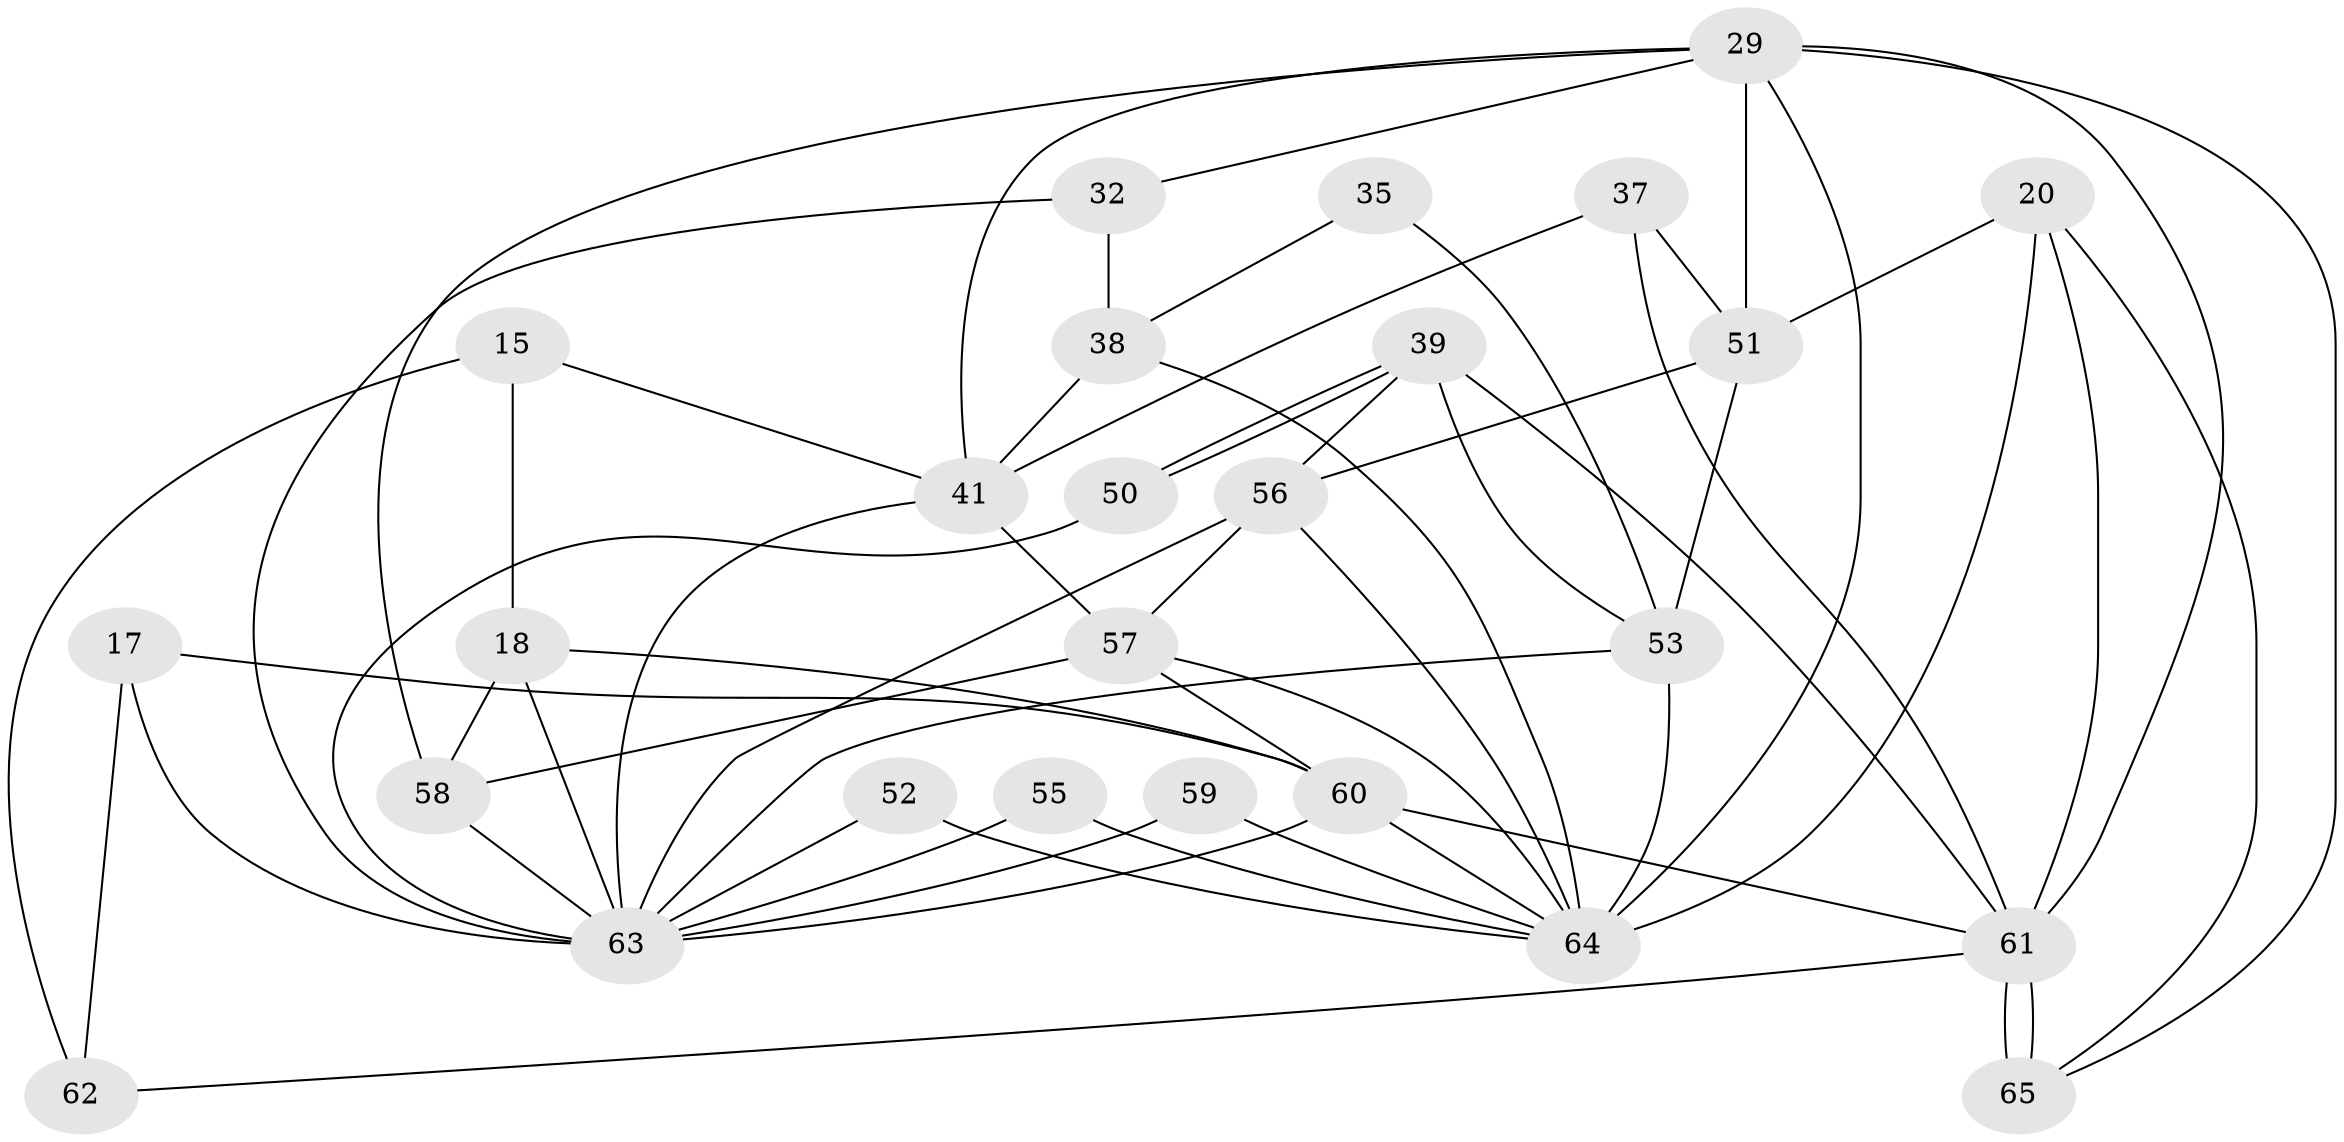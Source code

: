 // original degree distribution, {4: 0.26153846153846155, 3: 0.2923076923076923, 2: 0.12307692307692308, 5: 0.18461538461538463, 7: 0.046153846153846156, 8: 0.015384615384615385, 6: 0.07692307692307693}
// Generated by graph-tools (version 1.1) at 2025/53/03/04/25 21:53:27]
// undirected, 26 vertices, 60 edges
graph export_dot {
graph [start="1"]
  node [color=gray90,style=filled];
  15;
  17 [super="+12"];
  18 [super="+2"];
  20;
  29 [super="+26"];
  32 [super="+22"];
  35;
  37;
  38 [super="+11"];
  39;
  41 [super="+30"];
  50;
  51 [super="+31"];
  52;
  53 [super="+10"];
  55;
  56 [super="+43+54"];
  57 [super="+21+46"];
  58 [super="+9"];
  59;
  60 [super="+23+33"];
  61 [super="+49"];
  62;
  63 [super="+40+34+47"];
  64 [super="+25+48+36+27"];
  65 [super="+8"];
  15 -- 41;
  15 -- 62;
  15 -- 18 [weight=2];
  17 -- 63 [weight=2];
  17 -- 62 [weight=2];
  17 -- 60;
  18 -- 58;
  18 -- 60;
  18 -- 63;
  20 -- 65;
  20 -- 51;
  20 -- 64;
  20 -- 61;
  29 -- 51;
  29 -- 64 [weight=3];
  29 -- 32 [weight=2];
  29 -- 65;
  29 -- 58 [weight=2];
  29 -- 61;
  29 -- 41;
  32 -- 63 [weight=3];
  32 -- 38 [weight=2];
  35 -- 53;
  35 -- 38;
  37 -- 61 [weight=2];
  37 -- 51;
  37 -- 41;
  38 -- 41;
  38 -- 64;
  39 -- 50;
  39 -- 50;
  39 -- 53 [weight=2];
  39 -- 61;
  39 -- 56;
  41 -- 63;
  41 -- 57;
  50 -- 63;
  51 -- 53;
  51 -- 56 [weight=2];
  52 -- 63;
  52 -- 64;
  53 -- 63;
  53 -- 64 [weight=3];
  55 -- 63;
  55 -- 64;
  56 -- 63 [weight=4];
  56 -- 64 [weight=2];
  56 -- 57;
  57 -- 58 [weight=3];
  57 -- 60 [weight=2];
  57 -- 64;
  58 -- 63 [weight=2];
  59 -- 63;
  59 -- 64;
  60 -- 63;
  60 -- 64 [weight=2];
  60 -- 61;
  61 -- 65 [weight=3];
  61 -- 65;
  61 -- 62 [weight=2];
}
